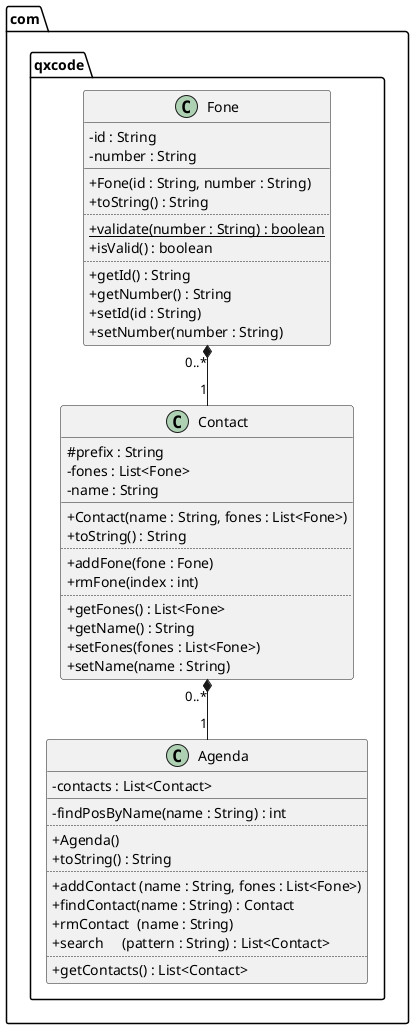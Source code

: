 @startuml
skinparam ClassAttributeIconSize 0
package com.qxcode {
    class Fone {
    - id : String
    - number : String
    __
    + Fone(id : String, number : String)
    + toString() : String
    ..
    + validate(number : String) : boolean {static}
    + isValid() : boolean
    ..
    + getId() : String
    + getNumber() : String
    + setId(id : String)
    + setNumber(number : String)
  }

  class Contact {
    # prefix : String
    - fones : List<Fone>
    - name : String
    __
    + Contact(name : String, fones : List<Fone>)
    + toString() : String
    ..
    + addFone(fone : Fone)
    + rmFone(index : int)
    ..
    + getFones() : List<Fone>
    + getName() : String
    + setFones(fones : List<Fone>)
    + setName(name : String)
  }

  class Agenda {
    - contacts : List<Contact>
    __
    - findPosByName(name : String) : int
    ..
    + Agenda()
    + toString() : String
    ..
    + addContact (name : String, fones : List<Fone>)
    + findContact(name : String) : Contact
    + rmContact  (name : String)
    + search     (pattern : String) : List<Contact>
    ..
    + getContacts() : List<Contact>
  }
}

Fone "0..*" *-- "1" Contact
Contact "0..*" *-- "1" Agenda
@enduml
